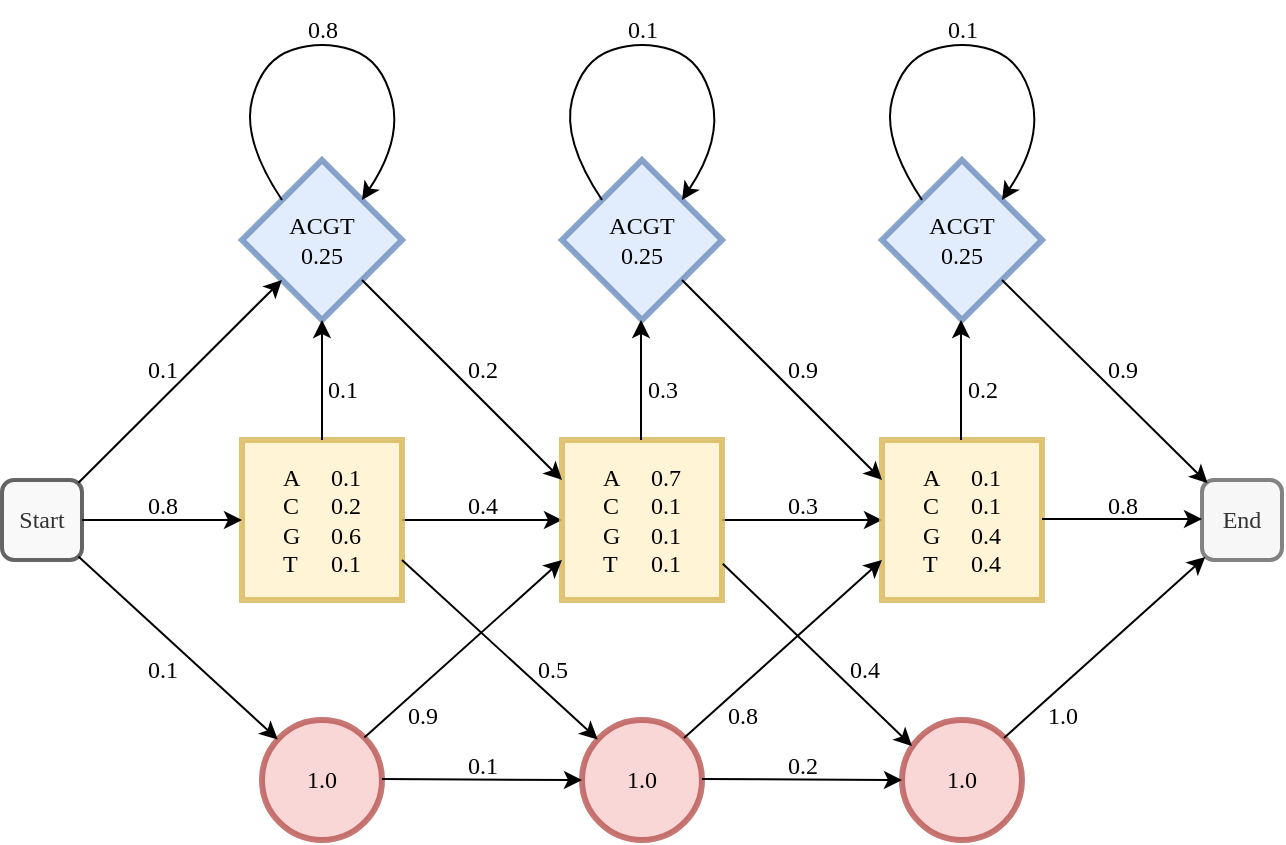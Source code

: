 <mxfile version="24.7.1" type="device">
  <diagram name="Page-1" id="tSeEg2C6BEcwPeMNgLwE">
    <mxGraphModel dx="933" dy="580" grid="0" gridSize="10" guides="1" tooltips="1" connect="1" arrows="1" fold="1" page="1" pageScale="1" pageWidth="700" pageHeight="500" math="0" shadow="0">
      <root>
        <mxCell id="0" />
        <mxCell id="1" parent="0" />
        <mxCell id="dI5EF0vsMt2n0EolOHRH-5" style="edgeStyle=orthogonalEdgeStyle;rounded=0;orthogonalLoop=1;jettySize=auto;html=1;exitX=1;exitY=0.5;exitDx=0;exitDy=0;entryX=0;entryY=0.5;entryDx=0;entryDy=0;" edge="1" parent="1" source="dI5EF0vsMt2n0EolOHRH-1" target="dI5EF0vsMt2n0EolOHRH-2">
          <mxGeometry relative="1" as="geometry" />
        </mxCell>
        <mxCell id="dI5EF0vsMt2n0EolOHRH-1" value="&lt;div&gt;&lt;font face=&quot;Inconsolata&quot; data-font-src=&quot;https://fonts.googleapis.com/css?family=Inconsolata&quot;&gt;A&lt;span style=&quot;white-space: pre;&quot;&gt;&#x9;&lt;/span&gt;0.1&lt;/font&gt;&lt;/div&gt;&lt;div&gt;&lt;font face=&quot;Inconsolata&quot; data-font-src=&quot;https://fonts.googleapis.com/css?family=Inconsolata&quot;&gt;C&lt;span style=&quot;white-space: pre;&quot;&gt;&#x9;&lt;/span&gt;0.2&lt;/font&gt;&lt;/div&gt;&lt;div&gt;&lt;font data-font-src=&quot;https://fonts.googleapis.com/css?family=Inconsolata&quot; face=&quot;Inconsolata&quot;&gt;G&lt;span style=&quot;white-space: pre;&quot;&gt;&#x9;&lt;/span&gt;0.6&lt;/font&gt;&lt;/div&gt;&lt;div&gt;&lt;font data-font-src=&quot;https://fonts.googleapis.com/css?family=Inconsolata&quot; face=&quot;Inconsolata&quot;&gt;T&lt;span style=&quot;white-space: pre;&quot;&gt;&#x9;&lt;/span&gt;0.1&lt;br&gt;&lt;/font&gt;&lt;/div&gt;" style="whiteSpace=wrap;html=1;aspect=fixed;fillColor=#fff2cc;strokeColor=#d6b656;strokeWidth=3;opacity=80;" vertex="1" parent="1">
          <mxGeometry x="147" y="255" width="80" height="80" as="geometry" />
        </mxCell>
        <mxCell id="dI5EF0vsMt2n0EolOHRH-6" style="edgeStyle=orthogonalEdgeStyle;rounded=0;orthogonalLoop=1;jettySize=auto;html=1;exitX=1;exitY=0.5;exitDx=0;exitDy=0;entryX=0;entryY=0.5;entryDx=0;entryDy=0;" edge="1" parent="1" source="dI5EF0vsMt2n0EolOHRH-2" target="dI5EF0vsMt2n0EolOHRH-3">
          <mxGeometry relative="1" as="geometry" />
        </mxCell>
        <mxCell id="dI5EF0vsMt2n0EolOHRH-2" value="&lt;div&gt;&lt;font face=&quot;Inconsolata&quot; data-font-src=&quot;https://fonts.googleapis.com/css?family=Inconsolata&quot;&gt;A&lt;span style=&quot;white-space: pre;&quot;&gt;&#x9;&lt;/span&gt;0.7&lt;/font&gt;&lt;/div&gt;&lt;div&gt;&lt;font data-font-src=&quot;https://fonts.googleapis.com/css?family=Inconsolata&quot; face=&quot;Inconsolata&quot;&gt;C&lt;span style=&quot;white-space: pre;&quot;&gt;&#x9;&lt;/span&gt;0.1&lt;/font&gt;&lt;/div&gt;&lt;div&gt;&lt;font data-font-src=&quot;https://fonts.googleapis.com/css?family=Inconsolata&quot; face=&quot;Inconsolata&quot;&gt;G&lt;span style=&quot;white-space: pre;&quot;&gt;&#x9;&lt;/span&gt;0.1&lt;/font&gt;&lt;/div&gt;&lt;div&gt;&lt;font data-font-src=&quot;https://fonts.googleapis.com/css?family=Inconsolata&quot; face=&quot;Inconsolata&quot;&gt;T&lt;span style=&quot;white-space: pre;&quot;&gt;&#x9;&lt;/span&gt;0.1&lt;br&gt;&lt;/font&gt;&lt;/div&gt;" style="whiteSpace=wrap;html=1;aspect=fixed;fillColor=#fff2cc;strokeColor=#d6b656;strokeWidth=3;opacity=80;" vertex="1" parent="1">
          <mxGeometry x="307" y="255" width="80" height="80" as="geometry" />
        </mxCell>
        <mxCell id="dI5EF0vsMt2n0EolOHRH-3" value="&lt;div&gt;&lt;font face=&quot;Inconsolata&quot; data-font-src=&quot;https://fonts.googleapis.com/css?family=Inconsolata&quot;&gt;A&lt;span style=&quot;white-space: pre;&quot;&gt;&#x9;&lt;/span&gt;0.1&lt;/font&gt;&lt;/div&gt;&lt;div&gt;&lt;font data-font-src=&quot;https://fonts.googleapis.com/css?family=Inconsolata&quot; face=&quot;Inconsolata&quot;&gt;C&lt;span style=&quot;white-space: pre;&quot;&gt;&#x9;&lt;/span&gt;0.1&lt;/font&gt;&lt;/div&gt;&lt;div&gt;&lt;font data-font-src=&quot;https://fonts.googleapis.com/css?family=Inconsolata&quot; face=&quot;Inconsolata&quot;&gt;G&lt;span style=&quot;white-space: pre;&quot;&gt;&#x9;&lt;/span&gt;0.4&lt;/font&gt;&lt;/div&gt;&lt;div&gt;&lt;font data-font-src=&quot;https://fonts.googleapis.com/css?family=Inconsolata&quot; face=&quot;Inconsolata&quot;&gt;T&lt;span style=&quot;white-space: pre;&quot;&gt;&#x9;&lt;/span&gt;0.4&lt;br&gt;&lt;/font&gt;&lt;/div&gt;" style="whiteSpace=wrap;html=1;aspect=fixed;fillColor=#fff2cc;strokeColor=#d6b656;strokeWidth=3;opacity=80;" vertex="1" parent="1">
          <mxGeometry x="467" y="255" width="80" height="80" as="geometry" />
        </mxCell>
        <mxCell id="dI5EF0vsMt2n0EolOHRH-7" value="&lt;div&gt;&lt;font face=&quot;Inconsolata&quot; data-font-src=&quot;https://fonts.googleapis.com/css?family=Inconsolata&quot;&gt;ACGT&lt;/font&gt;&lt;/div&gt;&lt;div&gt;&lt;font data-font-src=&quot;https://fonts.googleapis.com/css?family=Inconsolata&quot; face=&quot;Inconsolata&quot;&gt;0.25&lt;br&gt;&lt;/font&gt;&lt;/div&gt;" style="rhombus;whiteSpace=wrap;html=1;fillColor=#dae8fc;strokeColor=#6c8ebf;strokeWidth=3;opacity=80;" vertex="1" parent="1">
          <mxGeometry x="147" y="115" width="80" height="80" as="geometry" />
        </mxCell>
        <mxCell id="dI5EF0vsMt2n0EolOHRH-8" value="&lt;div&gt;&lt;font face=&quot;Inconsolata&quot; data-font-src=&quot;https://fonts.googleapis.com/css?family=Inconsolata&quot;&gt;ACGT&lt;/font&gt;&lt;/div&gt;&lt;div&gt;&lt;font face=&quot;Inconsolata&quot; data-font-src=&quot;https://fonts.googleapis.com/css?family=Inconsolata&quot;&gt;0.25&lt;/font&gt;&lt;font face=&quot;9ip9ZgYU6Wx63PDGPGhh&quot; data-font-src=&quot;https://fonts.googleapis.com/css?family=Space+mono&quot;&gt;&lt;br&gt;&lt;/font&gt;&lt;/div&gt;" style="rhombus;whiteSpace=wrap;html=1;fillColor=#dae8fc;strokeColor=#6c8ebf;strokeWidth=3;opacity=80;" vertex="1" parent="1">
          <mxGeometry x="307" y="115" width="80" height="80" as="geometry" />
        </mxCell>
        <mxCell id="dI5EF0vsMt2n0EolOHRH-9" value="&lt;div align=&quot;center&quot;&gt;&lt;font face=&quot;Inconsolata&quot; data-font-src=&quot;https://fonts.googleapis.com/css?family=Inconsolata&quot;&gt;ACGT&lt;/font&gt;&lt;/div&gt;&lt;div align=&quot;center&quot;&gt;&lt;font data-font-src=&quot;https://fonts.googleapis.com/css?family=Inconsolata&quot; face=&quot;Inconsolata&quot;&gt;0.25&lt;br&gt;&lt;/font&gt;&lt;/div&gt;" style="rhombus;whiteSpace=wrap;html=1;fillColor=#dae8fc;strokeColor=#6c8ebf;strokeWidth=3;opacity=80;" vertex="1" parent="1">
          <mxGeometry x="467" y="115" width="80" height="80" as="geometry" />
        </mxCell>
        <mxCell id="dI5EF0vsMt2n0EolOHRH-10" value="&lt;font data-font-src=&quot;https://fonts.googleapis.com/css?family=Inconsolata&quot; face=&quot;Inconsolata&quot;&gt;1.0&lt;/font&gt;" style="ellipse;whiteSpace=wrap;html=1;aspect=fixed;fillColor=#f8cecc;strokeColor=#b85450;strokeWidth=3;opacity=80;" vertex="1" parent="1">
          <mxGeometry x="157" y="395" width="60" height="60" as="geometry" />
        </mxCell>
        <mxCell id="dI5EF0vsMt2n0EolOHRH-14" value="&lt;font data-font-src=&quot;https://fonts.googleapis.com/css?family=Inconsolata&quot; face=&quot;Inconsolata&quot;&gt;Start&lt;/font&gt;" style="rounded=1;whiteSpace=wrap;html=1;fillColor=#f5f5f5;fontColor=#333333;strokeColor=#000000;strokeWidth=2;perimeterSpacing=0;opacity=60;" vertex="1" parent="1">
          <mxGeometry x="27" y="275" width="40" height="40" as="geometry" />
        </mxCell>
        <mxCell id="dI5EF0vsMt2n0EolOHRH-15" value="&lt;font data-font-src=&quot;https://fonts.googleapis.com/css?family=Inconsolata&quot; face=&quot;Inconsolata&quot;&gt;End&lt;/font&gt;" style="rounded=1;whiteSpace=wrap;html=1;fillColor=#f5f5f5;fontColor=#333333;strokeColor=#666666;strokeWidth=2;opacity=80;shadow=0;glass=0;" vertex="1" parent="1">
          <mxGeometry x="627" y="275" width="40" height="40" as="geometry" />
        </mxCell>
        <mxCell id="dI5EF0vsMt2n0EolOHRH-18" value="" style="endArrow=classic;html=1;rounded=0;exitX=0.956;exitY=0.034;exitDx=0;exitDy=0;exitPerimeter=0;" edge="1" parent="1" source="dI5EF0vsMt2n0EolOHRH-14" target="dI5EF0vsMt2n0EolOHRH-7">
          <mxGeometry width="50" height="50" relative="1" as="geometry">
            <mxPoint x="67" y="275" as="sourcePoint" />
            <mxPoint x="117" y="225" as="targetPoint" />
          </mxGeometry>
        </mxCell>
        <mxCell id="dI5EF0vsMt2n0EolOHRH-19" value="" style="endArrow=classic;html=1;rounded=0;exitX=1;exitY=0.5;exitDx=0;exitDy=0;entryX=0;entryY=0.5;entryDx=0;entryDy=0;" edge="1" parent="1" source="dI5EF0vsMt2n0EolOHRH-14" target="dI5EF0vsMt2n0EolOHRH-1">
          <mxGeometry width="50" height="50" relative="1" as="geometry">
            <mxPoint x="77" y="285" as="sourcePoint" />
            <mxPoint x="177" y="185" as="targetPoint" />
          </mxGeometry>
        </mxCell>
        <mxCell id="dI5EF0vsMt2n0EolOHRH-20" value="" style="endArrow=classic;html=1;rounded=0;exitX=0.955;exitY=0.955;exitDx=0;exitDy=0;exitPerimeter=0;" edge="1" parent="1" source="dI5EF0vsMt2n0EolOHRH-14" target="dI5EF0vsMt2n0EolOHRH-10">
          <mxGeometry width="50" height="50" relative="1" as="geometry">
            <mxPoint x="67" y="315" as="sourcePoint" />
            <mxPoint x="157" y="305" as="targetPoint" />
          </mxGeometry>
        </mxCell>
        <mxCell id="dI5EF0vsMt2n0EolOHRH-21" value="&lt;font data-font-src=&quot;https://fonts.googleapis.com/css?family=Inconsolata&quot; face=&quot;Inconsolata&quot;&gt;1.0&lt;/font&gt;" style="ellipse;whiteSpace=wrap;html=1;aspect=fixed;strokeWidth=3;fillColor=#f8cecc;strokeColor=#b85450;opacity=80;" vertex="1" parent="1">
          <mxGeometry x="317" y="395" width="60" height="60" as="geometry" />
        </mxCell>
        <mxCell id="dI5EF0vsMt2n0EolOHRH-22" value="&lt;font data-font-src=&quot;https://fonts.googleapis.com/css?family=Inconsolata&quot; face=&quot;Inconsolata&quot;&gt;1.0&lt;/font&gt;" style="ellipse;whiteSpace=wrap;html=1;aspect=fixed;fillColor=#f8cecc;strokeColor=#b85450;strokeWidth=3;opacity=80;" vertex="1" parent="1">
          <mxGeometry x="477" y="395" width="60" height="60" as="geometry" />
        </mxCell>
        <mxCell id="dI5EF0vsMt2n0EolOHRH-23" value="" style="endArrow=classic;html=1;rounded=0;exitX=1;exitY=0.5;exitDx=0;exitDy=0;entryX=0;entryY=0.5;entryDx=0;entryDy=0;" edge="1" parent="1" target="dI5EF0vsMt2n0EolOHRH-21">
          <mxGeometry width="50" height="50" relative="1" as="geometry">
            <mxPoint x="217" y="424.5" as="sourcePoint" />
            <mxPoint x="297" y="424.5" as="targetPoint" />
          </mxGeometry>
        </mxCell>
        <mxCell id="dI5EF0vsMt2n0EolOHRH-24" value="" style="endArrow=classic;html=1;rounded=0;exitX=1;exitY=0.5;exitDx=0;exitDy=0;entryX=0;entryY=0.5;entryDx=0;entryDy=0;" edge="1" parent="1" target="dI5EF0vsMt2n0EolOHRH-22">
          <mxGeometry width="50" height="50" relative="1" as="geometry">
            <mxPoint x="377" y="424.5" as="sourcePoint" />
            <mxPoint x="457" y="424.5" as="targetPoint" />
          </mxGeometry>
        </mxCell>
        <mxCell id="dI5EF0vsMt2n0EolOHRH-25" value="" style="endArrow=classic;html=1;rounded=0;exitX=1;exitY=0;exitDx=0;exitDy=0;entryX=0;entryY=0.75;entryDx=0;entryDy=0;" edge="1" parent="1" source="dI5EF0vsMt2n0EolOHRH-10" target="dI5EF0vsMt2n0EolOHRH-2">
          <mxGeometry width="50" height="50" relative="1" as="geometry">
            <mxPoint x="207" y="405" as="sourcePoint" />
            <mxPoint x="307" y="305" as="targetPoint" />
          </mxGeometry>
        </mxCell>
        <mxCell id="dI5EF0vsMt2n0EolOHRH-26" value="" style="endArrow=classic;html=1;rounded=0;exitX=1;exitY=0;exitDx=0;exitDy=0;entryX=0;entryY=0.75;entryDx=0;entryDy=0;" edge="1" parent="1">
          <mxGeometry width="50" height="50" relative="1" as="geometry">
            <mxPoint x="368" y="404" as="sourcePoint" />
            <mxPoint x="467" y="315" as="targetPoint" />
          </mxGeometry>
        </mxCell>
        <mxCell id="dI5EF0vsMt2n0EolOHRH-27" value="" style="endArrow=classic;html=1;rounded=0;exitX=1;exitY=0;exitDx=0;exitDy=0;entryX=0.041;entryY=0.962;entryDx=0;entryDy=0;entryPerimeter=0;" edge="1" parent="1" target="dI5EF0vsMt2n0EolOHRH-15">
          <mxGeometry width="50" height="50" relative="1" as="geometry">
            <mxPoint x="528" y="404" as="sourcePoint" />
            <mxPoint x="627" y="315" as="targetPoint" />
          </mxGeometry>
        </mxCell>
        <mxCell id="dI5EF0vsMt2n0EolOHRH-28" value="" style="endArrow=classic;html=1;rounded=0;exitX=0.5;exitY=0;exitDx=0;exitDy=0;entryX=0.5;entryY=1;entryDx=0;entryDy=0;" edge="1" parent="1" source="dI5EF0vsMt2n0EolOHRH-1" target="dI5EF0vsMt2n0EolOHRH-7">
          <mxGeometry width="50" height="50" relative="1" as="geometry">
            <mxPoint x="388" y="424" as="sourcePoint" />
            <mxPoint x="487" y="335" as="targetPoint" />
          </mxGeometry>
        </mxCell>
        <mxCell id="dI5EF0vsMt2n0EolOHRH-29" value="" style="endArrow=classic;html=1;rounded=0;exitX=0.5;exitY=0;exitDx=0;exitDy=0;entryX=0.5;entryY=1;entryDx=0;entryDy=0;" edge="1" parent="1">
          <mxGeometry width="50" height="50" relative="1" as="geometry">
            <mxPoint x="346.5" y="255" as="sourcePoint" />
            <mxPoint x="346.5" y="195" as="targetPoint" />
          </mxGeometry>
        </mxCell>
        <mxCell id="dI5EF0vsMt2n0EolOHRH-30" value="" style="endArrow=classic;html=1;rounded=0;exitX=0.5;exitY=0;exitDx=0;exitDy=0;entryX=0.5;entryY=1;entryDx=0;entryDy=0;" edge="1" parent="1">
          <mxGeometry width="50" height="50" relative="1" as="geometry">
            <mxPoint x="506.5" y="255" as="sourcePoint" />
            <mxPoint x="506.5" y="195" as="targetPoint" />
          </mxGeometry>
        </mxCell>
        <mxCell id="dI5EF0vsMt2n0EolOHRH-31" style="edgeStyle=orthogonalEdgeStyle;rounded=0;orthogonalLoop=1;jettySize=auto;html=1;exitX=1;exitY=0.5;exitDx=0;exitDy=0;entryX=0;entryY=0.5;entryDx=0;entryDy=0;" edge="1" parent="1">
          <mxGeometry relative="1" as="geometry">
            <mxPoint x="547" y="294.5" as="sourcePoint" />
            <mxPoint x="627" y="294.5" as="targetPoint" />
            <Array as="points">
              <mxPoint x="577" y="294.5" />
              <mxPoint x="577" y="294.5" />
            </Array>
          </mxGeometry>
        </mxCell>
        <mxCell id="dI5EF0vsMt2n0EolOHRH-32" value="" style="endArrow=classic;html=1;rounded=0;exitX=1;exitY=0.75;exitDx=0;exitDy=0;" edge="1" parent="1" source="dI5EF0vsMt2n0EolOHRH-1" target="dI5EF0vsMt2n0EolOHRH-21">
          <mxGeometry width="50" height="50" relative="1" as="geometry">
            <mxPoint x="227" y="335" as="sourcePoint" />
            <mxPoint x="325" y="425" as="targetPoint" />
          </mxGeometry>
        </mxCell>
        <mxCell id="dI5EF0vsMt2n0EolOHRH-33" value="" style="endArrow=classic;html=1;rounded=0;exitX=1.005;exitY=0.773;exitDx=0;exitDy=0;exitPerimeter=0;" edge="1" parent="1" source="dI5EF0vsMt2n0EolOHRH-2">
          <mxGeometry width="50" height="50" relative="1" as="geometry">
            <mxPoint x="387" y="325" as="sourcePoint" />
            <mxPoint x="482" y="408" as="targetPoint" />
          </mxGeometry>
        </mxCell>
        <mxCell id="dI5EF0vsMt2n0EolOHRH-35" value="" style="curved=1;endArrow=classic;html=1;rounded=0;exitX=0;exitY=0;exitDx=0;exitDy=0;entryX=1;entryY=0;entryDx=0;entryDy=0;" edge="1" parent="1" source="dI5EF0vsMt2n0EolOHRH-7" target="dI5EF0vsMt2n0EolOHRH-7">
          <mxGeometry width="50" height="50" relative="1" as="geometry">
            <mxPoint x="207" y="175" as="sourcePoint" />
            <mxPoint x="257" y="125" as="targetPoint" />
            <Array as="points">
              <mxPoint x="147" y="105" />
              <mxPoint x="157" y="65" />
              <mxPoint x="187" y="55" />
              <mxPoint x="217" y="65" />
              <mxPoint x="227" y="105" />
            </Array>
          </mxGeometry>
        </mxCell>
        <mxCell id="dI5EF0vsMt2n0EolOHRH-37" value="" style="curved=1;endArrow=classic;html=1;rounded=0;exitX=0;exitY=0;exitDx=0;exitDy=0;entryX=1;entryY=0;entryDx=0;entryDy=0;" edge="1" parent="1">
          <mxGeometry width="50" height="50" relative="1" as="geometry">
            <mxPoint x="327" y="135" as="sourcePoint" />
            <mxPoint x="367" y="135" as="targetPoint" />
            <Array as="points">
              <mxPoint x="307" y="105" />
              <mxPoint x="317" y="65" />
              <mxPoint x="347" y="55" />
              <mxPoint x="377" y="65" />
              <mxPoint x="387" y="105" />
            </Array>
          </mxGeometry>
        </mxCell>
        <mxCell id="dI5EF0vsMt2n0EolOHRH-38" value="" style="curved=1;endArrow=classic;html=1;rounded=0;exitX=0;exitY=0;exitDx=0;exitDy=0;entryX=1;entryY=0;entryDx=0;entryDy=0;" edge="1" parent="1">
          <mxGeometry width="50" height="50" relative="1" as="geometry">
            <mxPoint x="487" y="135" as="sourcePoint" />
            <mxPoint x="527" y="135" as="targetPoint" />
            <Array as="points">
              <mxPoint x="467" y="105" />
              <mxPoint x="477" y="65" />
              <mxPoint x="507" y="55" />
              <mxPoint x="537" y="65" />
              <mxPoint x="547" y="105" />
            </Array>
          </mxGeometry>
        </mxCell>
        <mxCell id="dI5EF0vsMt2n0EolOHRH-39" value="" style="endArrow=classic;html=1;rounded=0;entryX=0;entryY=0.25;entryDx=0;entryDy=0;" edge="1" parent="1" source="dI5EF0vsMt2n0EolOHRH-7" target="dI5EF0vsMt2n0EolOHRH-2">
          <mxGeometry width="50" height="50" relative="1" as="geometry">
            <mxPoint x="209" y="175" as="sourcePoint" />
            <mxPoint x="307" y="265" as="targetPoint" />
          </mxGeometry>
        </mxCell>
        <mxCell id="dI5EF0vsMt2n0EolOHRH-40" value="" style="endArrow=classic;html=1;rounded=0;entryX=0;entryY=0.25;entryDx=0;entryDy=0;" edge="1" parent="1">
          <mxGeometry width="50" height="50" relative="1" as="geometry">
            <mxPoint x="367" y="175" as="sourcePoint" />
            <mxPoint x="467" y="275" as="targetPoint" />
          </mxGeometry>
        </mxCell>
        <mxCell id="dI5EF0vsMt2n0EolOHRH-41" value="" style="endArrow=classic;html=1;rounded=0;entryX=0.069;entryY=0.039;entryDx=0;entryDy=0;entryPerimeter=0;" edge="1" parent="1" target="dI5EF0vsMt2n0EolOHRH-15">
          <mxGeometry width="50" height="50" relative="1" as="geometry">
            <mxPoint x="527" y="175" as="sourcePoint" />
            <mxPoint x="627" y="275" as="targetPoint" />
          </mxGeometry>
        </mxCell>
        <mxCell id="dI5EF0vsMt2n0EolOHRH-42" value="&lt;font data-font-src=&quot;https://fonts.googleapis.com/css?family=Inconsolata&quot; face=&quot;Inconsolata&quot;&gt;0.8&lt;/font&gt;" style="text;html=1;align=center;verticalAlign=middle;resizable=0;points=[];autosize=1;strokeColor=none;fillColor=none;" vertex="1" parent="1">
          <mxGeometry x="87" y="273" width="40" height="30" as="geometry" />
        </mxCell>
        <mxCell id="dI5EF0vsMt2n0EolOHRH-45" value="&lt;font face=&quot;Inconsolata&quot;&gt;0.4&lt;/font&gt;" style="text;html=1;align=center;verticalAlign=middle;resizable=0;points=[];autosize=1;strokeColor=none;fillColor=none;" vertex="1" parent="1">
          <mxGeometry x="247" y="273" width="40" height="30" as="geometry" />
        </mxCell>
        <mxCell id="dI5EF0vsMt2n0EolOHRH-46" value="&lt;font face=&quot;Inconsolata&quot;&gt;0.3&lt;/font&gt;" style="text;html=1;align=center;verticalAlign=middle;resizable=0;points=[];autosize=1;strokeColor=none;fillColor=none;" vertex="1" parent="1">
          <mxGeometry x="407" y="273" width="40" height="30" as="geometry" />
        </mxCell>
        <mxCell id="dI5EF0vsMt2n0EolOHRH-47" value="&lt;font data-font-src=&quot;https://fonts.googleapis.com/css?family=Inconsolata&quot; face=&quot;Inconsolata&quot;&gt;0.8&lt;/font&gt;" style="text;html=1;align=center;verticalAlign=middle;resizable=0;points=[];autosize=1;strokeColor=none;fillColor=none;" vertex="1" parent="1">
          <mxGeometry x="567" y="273" width="40" height="30" as="geometry" />
        </mxCell>
        <mxCell id="dI5EF0vsMt2n0EolOHRH-48" value="&lt;font face=&quot;Inconsolata&quot;&gt;0.1&lt;/font&gt;" style="text;html=1;align=center;verticalAlign=middle;resizable=0;points=[];autosize=1;strokeColor=none;fillColor=none;" vertex="1" parent="1">
          <mxGeometry x="87" y="205" width="40" height="30" as="geometry" />
        </mxCell>
        <mxCell id="dI5EF0vsMt2n0EolOHRH-49" value="&lt;font face=&quot;Inconsolata&quot;&gt;0.1&lt;/font&gt;" style="text;html=1;align=center;verticalAlign=middle;resizable=0;points=[];autosize=1;strokeColor=none;fillColor=none;" vertex="1" parent="1">
          <mxGeometry x="87" y="355" width="40" height="30" as="geometry" />
        </mxCell>
        <mxCell id="dI5EF0vsMt2n0EolOHRH-50" value="&lt;font face=&quot;Inconsolata&quot;&gt;0.2&lt;/font&gt;" style="text;html=1;align=center;verticalAlign=middle;resizable=0;points=[];autosize=1;strokeColor=none;fillColor=none;" vertex="1" parent="1">
          <mxGeometry x="247" y="205" width="40" height="30" as="geometry" />
        </mxCell>
        <mxCell id="dI5EF0vsMt2n0EolOHRH-51" value="&lt;font face=&quot;Inconsolata&quot;&gt;0.9&lt;/font&gt;" style="text;html=1;align=center;verticalAlign=middle;resizable=0;points=[];autosize=1;strokeColor=none;fillColor=none;" vertex="1" parent="1">
          <mxGeometry x="407" y="205" width="40" height="30" as="geometry" />
        </mxCell>
        <mxCell id="dI5EF0vsMt2n0EolOHRH-52" value="&lt;font face=&quot;Inconsolata&quot;&gt;0.9&lt;/font&gt;" style="text;html=1;align=center;verticalAlign=middle;resizable=0;points=[];autosize=1;strokeColor=none;fillColor=none;" vertex="1" parent="1">
          <mxGeometry x="567" y="205" width="40" height="30" as="geometry" />
        </mxCell>
        <mxCell id="dI5EF0vsMt2n0EolOHRH-53" value="&lt;font face=&quot;Inconsolata&quot;&gt;0.1&lt;/font&gt;" style="text;html=1;align=center;verticalAlign=middle;resizable=0;points=[];autosize=1;strokeColor=none;fillColor=none;" vertex="1" parent="1">
          <mxGeometry x="177" y="215" width="40" height="30" as="geometry" />
        </mxCell>
        <mxCell id="dI5EF0vsMt2n0EolOHRH-54" value="&lt;font face=&quot;Inconsolata&quot;&gt;0.3&lt;/font&gt;" style="text;html=1;align=center;verticalAlign=middle;resizable=0;points=[];autosize=1;strokeColor=none;fillColor=none;" vertex="1" parent="1">
          <mxGeometry x="337" y="215" width="40" height="30" as="geometry" />
        </mxCell>
        <mxCell id="dI5EF0vsMt2n0EolOHRH-55" value="&lt;font face=&quot;Inconsolata&quot;&gt;0.2&lt;/font&gt;" style="text;html=1;align=center;verticalAlign=middle;resizable=0;points=[];autosize=1;strokeColor=none;fillColor=none;" vertex="1" parent="1">
          <mxGeometry x="497" y="215" width="40" height="30" as="geometry" />
        </mxCell>
        <mxCell id="dI5EF0vsMt2n0EolOHRH-56" value="&lt;font face=&quot;Inconsolata&quot;&gt;0.9&lt;/font&gt;" style="text;html=1;align=center;verticalAlign=middle;resizable=0;points=[];autosize=1;strokeColor=none;fillColor=none;fontFamily=Helvetica;fontSize=12;fontColor=default;" vertex="1" parent="1">
          <mxGeometry x="217" y="378" width="40" height="30" as="geometry" />
        </mxCell>
        <mxCell id="dI5EF0vsMt2n0EolOHRH-57" value="&lt;font face=&quot;Inconsolata&quot;&gt;0.1&lt;/font&gt;" style="text;html=1;align=center;verticalAlign=middle;resizable=0;points=[];autosize=1;strokeColor=none;fillColor=none;" vertex="1" parent="1">
          <mxGeometry x="247" y="403" width="40" height="30" as="geometry" />
        </mxCell>
        <mxCell id="dI5EF0vsMt2n0EolOHRH-58" value="&lt;font face=&quot;Inconsolata&quot;&gt;0.2&lt;/font&gt;" style="text;html=1;align=center;verticalAlign=middle;resizable=0;points=[];autosize=1;strokeColor=none;fillColor=none;" vertex="1" parent="1">
          <mxGeometry x="407" y="403" width="40" height="30" as="geometry" />
        </mxCell>
        <mxCell id="dI5EF0vsMt2n0EolOHRH-60" value="&lt;font face=&quot;Inconsolata&quot;&gt;0.5&lt;/font&gt;" style="text;html=1;align=center;verticalAlign=middle;resizable=0;points=[];autosize=1;strokeColor=none;fillColor=none;" vertex="1" parent="1">
          <mxGeometry x="282" y="355" width="40" height="30" as="geometry" />
        </mxCell>
        <mxCell id="dI5EF0vsMt2n0EolOHRH-61" value="&lt;font face=&quot;Inconsolata&quot;&gt;0.4&lt;/font&gt;" style="text;html=1;align=center;verticalAlign=middle;resizable=0;points=[];autosize=1;strokeColor=none;fillColor=none;" vertex="1" parent="1">
          <mxGeometry x="438" y="355" width="40" height="30" as="geometry" />
        </mxCell>
        <mxCell id="dI5EF0vsMt2n0EolOHRH-62" value="&lt;font data-font-src=&quot;https://fonts.googleapis.com/css?family=Inconsolata&quot; face=&quot;Inconsolata&quot;&gt;0.8&lt;/font&gt;" style="text;html=1;align=center;verticalAlign=middle;resizable=0;points=[];autosize=1;strokeColor=none;fillColor=none;fontFamily=Helvetica;fontSize=12;fontColor=default;" vertex="1" parent="1">
          <mxGeometry x="377" y="378" width="40" height="30" as="geometry" />
        </mxCell>
        <mxCell id="dI5EF0vsMt2n0EolOHRH-63" value="&lt;font face=&quot;Inconsolata&quot;&gt;1.0&lt;/font&gt;" style="text;html=1;align=center;verticalAlign=middle;resizable=0;points=[];autosize=1;strokeColor=none;fillColor=none;fontFamily=Helvetica;fontSize=12;fontColor=default;" vertex="1" parent="1">
          <mxGeometry x="537" y="378" width="40" height="30" as="geometry" />
        </mxCell>
        <mxCell id="dI5EF0vsMt2n0EolOHRH-64" value="&lt;font data-font-src=&quot;https://fonts.googleapis.com/css?family=Inconsolata&quot; face=&quot;Inconsolata&quot;&gt;0.8&lt;/font&gt;" style="text;html=1;align=center;verticalAlign=middle;resizable=0;points=[];autosize=1;strokeColor=none;fillColor=none;" vertex="1" parent="1">
          <mxGeometry x="167" y="35" width="40" height="30" as="geometry" />
        </mxCell>
        <mxCell id="dI5EF0vsMt2n0EolOHRH-65" value="&lt;font face=&quot;Inconsolata&quot;&gt;0.1&lt;/font&gt;" style="text;html=1;align=center;verticalAlign=middle;resizable=0;points=[];autosize=1;strokeColor=none;fillColor=none;" vertex="1" parent="1">
          <mxGeometry x="327" y="35" width="40" height="30" as="geometry" />
        </mxCell>
        <mxCell id="dI5EF0vsMt2n0EolOHRH-66" value="&lt;font face=&quot;Inconsolata&quot;&gt;0.1&lt;/font&gt;" style="text;html=1;align=center;verticalAlign=middle;resizable=0;points=[];autosize=1;strokeColor=none;fillColor=none;" vertex="1" parent="1">
          <mxGeometry x="487" y="35" width="40" height="30" as="geometry" />
        </mxCell>
      </root>
    </mxGraphModel>
  </diagram>
</mxfile>

